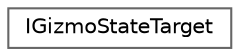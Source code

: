 digraph "Graphical Class Hierarchy"
{
 // INTERACTIVE_SVG=YES
 // LATEX_PDF_SIZE
  bgcolor="transparent";
  edge [fontname=Helvetica,fontsize=10,labelfontname=Helvetica,labelfontsize=10];
  node [fontname=Helvetica,fontsize=10,shape=box,height=0.2,width=0.4];
  rankdir="LR";
  Node0 [id="Node000000",label="IGizmoStateTarget",height=0.2,width=0.4,color="grey40", fillcolor="white", style="filled",URL="$d6/d36/classIGizmoStateTarget.html",tooltip="IGizmoStateTarget is an interface that is used to pass notifications about significant gizmo state up..."];
}
